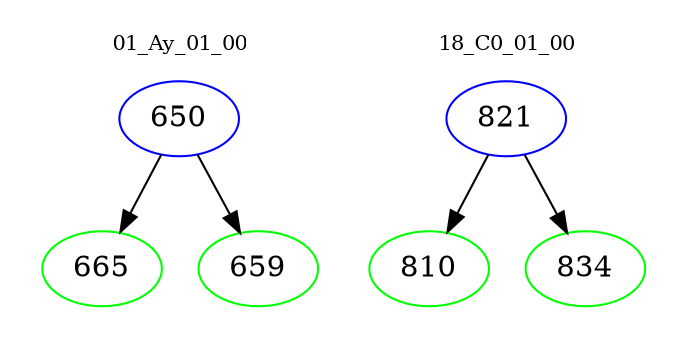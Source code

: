 digraph{
subgraph cluster_0 {
color = white
label = "01_Ay_01_00";
fontsize=10;
T0_650 [label="650", color="blue"]
T0_650 -> T0_665 [color="black"]
T0_665 [label="665", color="green"]
T0_650 -> T0_659 [color="black"]
T0_659 [label="659", color="green"]
}
subgraph cluster_1 {
color = white
label = "18_C0_01_00";
fontsize=10;
T1_821 [label="821", color="blue"]
T1_821 -> T1_810 [color="black"]
T1_810 [label="810", color="green"]
T1_821 -> T1_834 [color="black"]
T1_834 [label="834", color="green"]
}
}
